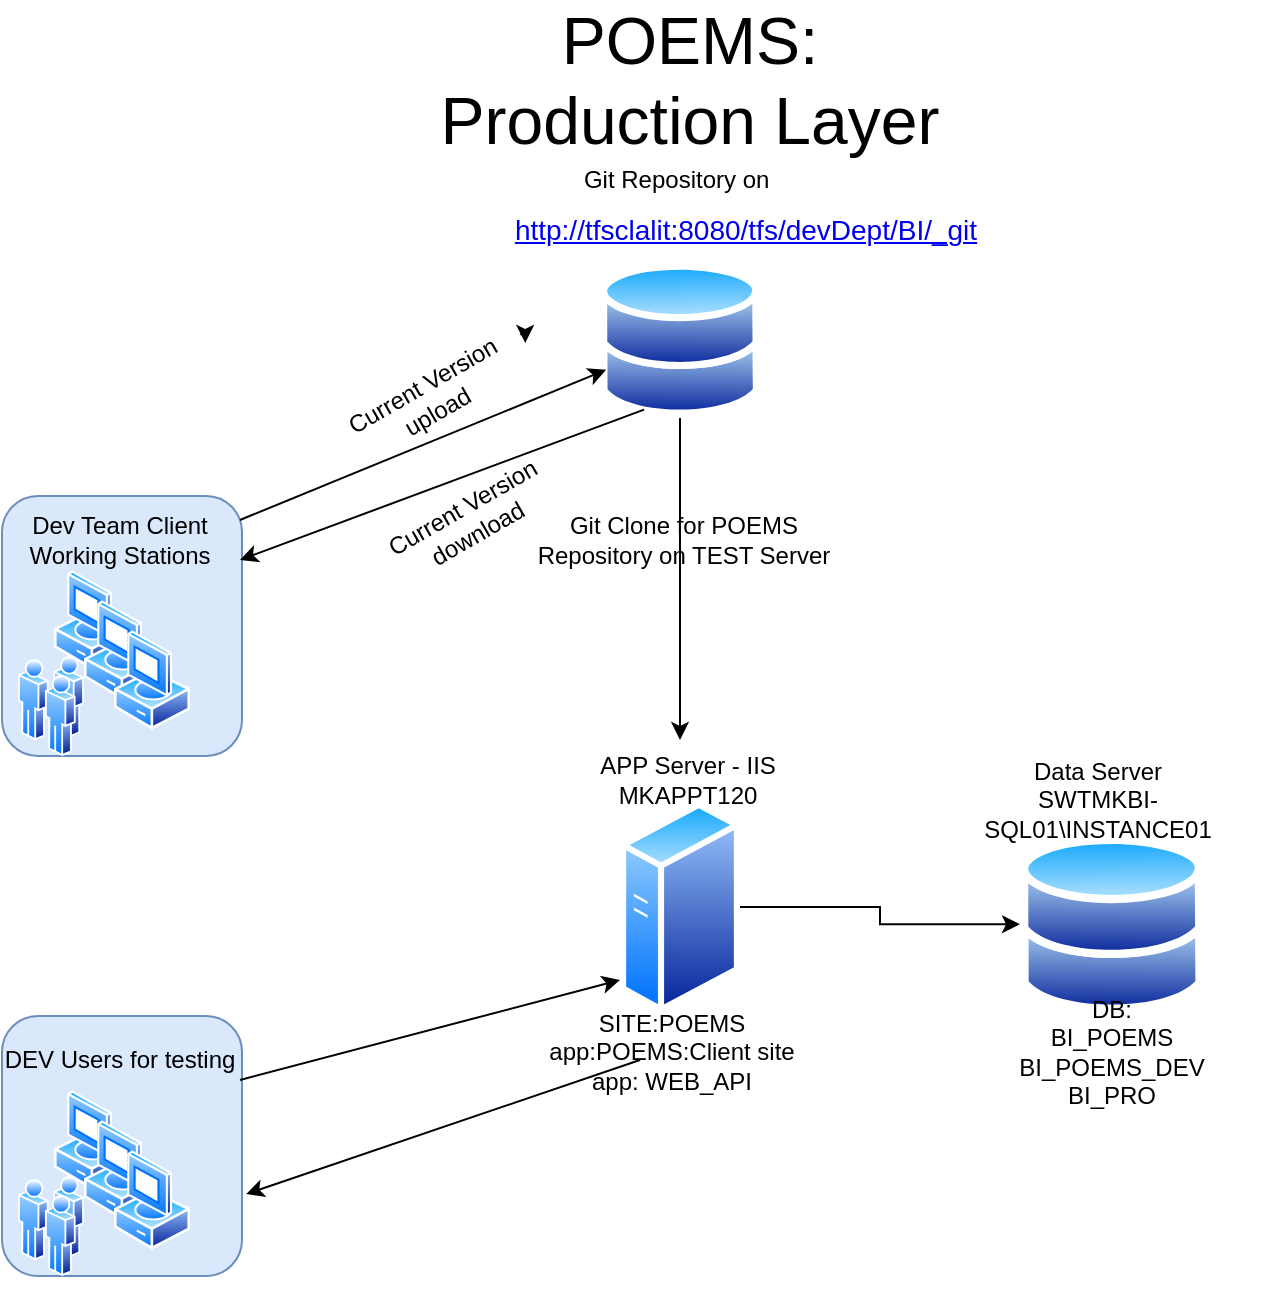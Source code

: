 <mxfile version="13.10.4" type="github">
  <diagram id="wv3CKyiRIyC83f-S4AsD" name="Page-1">
    <mxGraphModel dx="1182" dy="1901" grid="1" gridSize="10" guides="1" tooltips="1" connect="1" arrows="1" fold="1" page="1" pageScale="1" pageWidth="827" pageHeight="1169" math="0" shadow="0">
      <root>
        <mxCell id="0" />
        <mxCell id="1" parent="0" />
        <mxCell id="tfwbzIui4DsDLy7v6CpH-1" value="" style="group" vertex="1" connectable="0" parent="1">
          <mxGeometry x="100" y="250" width="121" height="130" as="geometry" />
        </mxCell>
        <mxCell id="tfwbzIui4DsDLy7v6CpH-2" value="" style="group" vertex="1" connectable="0" parent="tfwbzIui4DsDLy7v6CpH-1">
          <mxGeometry x="27" y="25" width="94" height="105" as="geometry" />
        </mxCell>
        <mxCell id="tfwbzIui4DsDLy7v6CpH-3" value="" style="rounded=1;whiteSpace=wrap;html=1;fillColor=#dae8fc;strokeColor=#6c8ebf;" vertex="1" parent="tfwbzIui4DsDLy7v6CpH-2">
          <mxGeometry x="-26" y="-37" width="120" height="130" as="geometry" />
        </mxCell>
        <mxCell id="tfwbzIui4DsDLy7v6CpH-4" value="" style="aspect=fixed;perimeter=ellipsePerimeter;html=1;align=center;shadow=0;dashed=0;spacingTop=3;image;image=img/lib/active_directory/vista_client.svg;" vertex="1" parent="tfwbzIui4DsDLy7v6CpH-2">
          <mxGeometry width="38" height="50" as="geometry" />
        </mxCell>
        <mxCell id="tfwbzIui4DsDLy7v6CpH-5" value="" style="aspect=fixed;perimeter=ellipsePerimeter;html=1;align=center;shadow=0;dashed=0;spacingTop=3;image;image=img/lib/active_directory/vista_client.svg;" vertex="1" parent="tfwbzIui4DsDLy7v6CpH-2">
          <mxGeometry x="15" y="15" width="38" height="50" as="geometry" />
        </mxCell>
        <mxCell id="tfwbzIui4DsDLy7v6CpH-6" value="" style="aspect=fixed;perimeter=ellipsePerimeter;html=1;align=center;shadow=0;dashed=0;spacingTop=3;image;image=img/lib/active_directory/vista_client.svg;" vertex="1" parent="tfwbzIui4DsDLy7v6CpH-2">
          <mxGeometry x="30" y="30" width="38" height="50" as="geometry" />
        </mxCell>
        <mxCell id="tfwbzIui4DsDLy7v6CpH-7" value="" style="aspect=fixed;perimeter=ellipsePerimeter;html=1;align=center;shadow=0;dashed=0;spacingTop=3;image;image=img/lib/active_directory/users.svg;" vertex="1" parent="tfwbzIui4DsDLy7v6CpH-2">
          <mxGeometry x="-18" y="43" width="33" height="50" as="geometry" />
        </mxCell>
        <mxCell id="tfwbzIui4DsDLy7v6CpH-8" value="Dev Team Client Working Stations" style="text;html=1;strokeColor=none;fillColor=none;align=center;verticalAlign=middle;whiteSpace=wrap;rounded=0;" vertex="1" parent="tfwbzIui4DsDLy7v6CpH-1">
          <mxGeometry width="120" height="20" as="geometry" />
        </mxCell>
        <mxCell id="tfwbzIui4DsDLy7v6CpH-9" value="" style="aspect=fixed;perimeter=ellipsePerimeter;html=1;align=center;shadow=0;dashed=0;spacingTop=3;image;image=img/lib/active_directory/databases.svg;" vertex="1" parent="1">
          <mxGeometry x="400" y="120.6" width="80" height="78.4" as="geometry" />
        </mxCell>
        <mxCell id="tfwbzIui4DsDLy7v6CpH-10" value="Git Repository on&amp;nbsp;" style="text;html=1;strokeColor=none;fillColor=none;align=center;verticalAlign=middle;whiteSpace=wrap;rounded=0;" vertex="1" parent="1">
          <mxGeometry x="355" y="70" width="170" height="20" as="geometry" />
        </mxCell>
        <mxCell id="tfwbzIui4DsDLy7v6CpH-11" value="&lt;div style=&quot;box-sizing: border-box ; font-family: &amp;quot;segoe ui&amp;quot; , , &amp;quot;apple color emoji&amp;quot; , &amp;quot;segoe ui emoji&amp;quot; , sans-serif ; font-size: 14px&quot;&gt;&lt;a href=&quot;http://mkapp004:4800/Bonobo.Git.Server/Repository/&quot; title=&quot;http://mkapp004:4800/bonobo.git.server/repository/&quot;&gt;http://tfsclalit:8080/tfs/devDept/BI/_git&lt;/a&gt;&lt;br&gt;&lt;/div&gt;" style="text;html=1;strokeColor=none;fillColor=none;align=center;verticalAlign=middle;whiteSpace=wrap;rounded=0;" vertex="1" parent="1">
          <mxGeometry x="290" y="100" width="366" height="10" as="geometry" />
        </mxCell>
        <mxCell id="tfwbzIui4DsDLy7v6CpH-12" value="" style="endArrow=classic;html=1;exitX=1;exitY=0;exitDx=0;exitDy=0;" edge="1" parent="1" source="tfwbzIui4DsDLy7v6CpH-8" target="tfwbzIui4DsDLy7v6CpH-9">
          <mxGeometry width="50" height="50" relative="1" as="geometry">
            <mxPoint x="390" y="360" as="sourcePoint" />
            <mxPoint x="460" y="330" as="targetPoint" />
          </mxGeometry>
        </mxCell>
        <mxCell id="tfwbzIui4DsDLy7v6CpH-13" value="Current Version upload" style="text;html=1;strokeColor=none;fillColor=none;align=center;verticalAlign=middle;whiteSpace=wrap;rounded=0;rotation=-30;" vertex="1" parent="1">
          <mxGeometry x="260" y="179" width="110" height="20" as="geometry" />
        </mxCell>
        <mxCell id="tfwbzIui4DsDLy7v6CpH-14" style="edgeStyle=orthogonalEdgeStyle;rounded=0;orthogonalLoop=1;jettySize=auto;html=1;exitX=1;exitY=0.25;exitDx=0;exitDy=0;entryX=1;entryY=0.5;entryDx=0;entryDy=0;" edge="1" parent="1" source="tfwbzIui4DsDLy7v6CpH-13" target="tfwbzIui4DsDLy7v6CpH-13">
          <mxGeometry relative="1" as="geometry" />
        </mxCell>
        <mxCell id="tfwbzIui4DsDLy7v6CpH-15" value="" style="endArrow=classic;html=1;exitX=0.25;exitY=1;exitDx=0;exitDy=0;entryX=1;entryY=1;entryDx=0;entryDy=0;" edge="1" parent="1" source="tfwbzIui4DsDLy7v6CpH-9" target="tfwbzIui4DsDLy7v6CpH-8">
          <mxGeometry width="50" height="50" relative="1" as="geometry">
            <mxPoint x="390" y="350" as="sourcePoint" />
            <mxPoint x="440" y="300" as="targetPoint" />
          </mxGeometry>
        </mxCell>
        <mxCell id="tfwbzIui4DsDLy7v6CpH-16" value="Current Version download" style="text;html=1;strokeColor=none;fillColor=none;align=center;verticalAlign=middle;whiteSpace=wrap;rounded=0;rotation=-30;" vertex="1" parent="1">
          <mxGeometry x="280" y="240" width="110" height="20" as="geometry" />
        </mxCell>
        <mxCell id="tfwbzIui4DsDLy7v6CpH-17" style="edgeStyle=orthogonalEdgeStyle;rounded=0;orthogonalLoop=1;jettySize=auto;html=1;" edge="1" parent="1" source="tfwbzIui4DsDLy7v6CpH-18" target="tfwbzIui4DsDLy7v6CpH-33">
          <mxGeometry relative="1" as="geometry" />
        </mxCell>
        <mxCell id="tfwbzIui4DsDLy7v6CpH-18" value="" style="aspect=fixed;perimeter=ellipsePerimeter;html=1;align=center;shadow=0;dashed=0;spacingTop=3;image;image=img/lib/active_directory/generic_server.svg;" vertex="1" parent="1">
          <mxGeometry x="410" y="390" width="60" height="107.14" as="geometry" />
        </mxCell>
        <mxCell id="tfwbzIui4DsDLy7v6CpH-19" value="APP Server - IIS&lt;br&gt;MKAPPT120" style="text;html=1;strokeColor=none;fillColor=none;align=center;verticalAlign=middle;whiteSpace=wrap;rounded=0;" vertex="1" parent="1">
          <mxGeometry x="359" y="370" width="170" height="20" as="geometry" />
        </mxCell>
        <mxCell id="tfwbzIui4DsDLy7v6CpH-20" value="SITE:POEMS&lt;br&gt;app:POEMS:Client site&lt;br&gt;app: WEB_API" style="text;html=1;strokeColor=none;fillColor=none;align=center;verticalAlign=middle;whiteSpace=wrap;rounded=0;" vertex="1" parent="1">
          <mxGeometry x="351" y="506.14" width="170" height="20" as="geometry" />
        </mxCell>
        <mxCell id="tfwbzIui4DsDLy7v6CpH-21" value="" style="group" vertex="1" connectable="0" parent="1">
          <mxGeometry x="100" y="510" width="121" height="130" as="geometry" />
        </mxCell>
        <mxCell id="tfwbzIui4DsDLy7v6CpH-22" value="" style="group" vertex="1" connectable="0" parent="tfwbzIui4DsDLy7v6CpH-21">
          <mxGeometry x="27" y="25" width="94" height="105" as="geometry" />
        </mxCell>
        <mxCell id="tfwbzIui4DsDLy7v6CpH-23" value="" style="rounded=1;whiteSpace=wrap;html=1;fillColor=#dae8fc;strokeColor=#6c8ebf;" vertex="1" parent="tfwbzIui4DsDLy7v6CpH-22">
          <mxGeometry x="-26" y="-37" width="120" height="130" as="geometry" />
        </mxCell>
        <mxCell id="tfwbzIui4DsDLy7v6CpH-24" value="" style="aspect=fixed;perimeter=ellipsePerimeter;html=1;align=center;shadow=0;dashed=0;spacingTop=3;image;image=img/lib/active_directory/vista_client.svg;" vertex="1" parent="tfwbzIui4DsDLy7v6CpH-22">
          <mxGeometry width="38" height="50" as="geometry" />
        </mxCell>
        <mxCell id="tfwbzIui4DsDLy7v6CpH-25" value="" style="aspect=fixed;perimeter=ellipsePerimeter;html=1;align=center;shadow=0;dashed=0;spacingTop=3;image;image=img/lib/active_directory/vista_client.svg;" vertex="1" parent="tfwbzIui4DsDLy7v6CpH-22">
          <mxGeometry x="15" y="15" width="38" height="50" as="geometry" />
        </mxCell>
        <mxCell id="tfwbzIui4DsDLy7v6CpH-26" value="" style="aspect=fixed;perimeter=ellipsePerimeter;html=1;align=center;shadow=0;dashed=0;spacingTop=3;image;image=img/lib/active_directory/vista_client.svg;" vertex="1" parent="tfwbzIui4DsDLy7v6CpH-22">
          <mxGeometry x="30" y="30" width="38" height="50" as="geometry" />
        </mxCell>
        <mxCell id="tfwbzIui4DsDLy7v6CpH-27" value="" style="aspect=fixed;perimeter=ellipsePerimeter;html=1;align=center;shadow=0;dashed=0;spacingTop=3;image;image=img/lib/active_directory/users.svg;" vertex="1" parent="tfwbzIui4DsDLy7v6CpH-22">
          <mxGeometry x="-18" y="43" width="33" height="50" as="geometry" />
        </mxCell>
        <mxCell id="tfwbzIui4DsDLy7v6CpH-28" value="DEV Users for testing" style="text;html=1;strokeColor=none;fillColor=none;align=center;verticalAlign=middle;whiteSpace=wrap;rounded=0;" vertex="1" parent="tfwbzIui4DsDLy7v6CpH-21">
          <mxGeometry width="120" height="20" as="geometry" />
        </mxCell>
        <mxCell id="tfwbzIui4DsDLy7v6CpH-29" value="" style="endArrow=classic;html=1;exitX=1;exitY=1;exitDx=0;exitDy=0;" edge="1" parent="1" source="tfwbzIui4DsDLy7v6CpH-28">
          <mxGeometry width="50" height="50" relative="1" as="geometry">
            <mxPoint x="390" y="340" as="sourcePoint" />
            <mxPoint x="410" y="480" as="targetPoint" />
          </mxGeometry>
        </mxCell>
        <mxCell id="tfwbzIui4DsDLy7v6CpH-30" value="" style="endArrow=classic;html=1;entryX=1.017;entryY=0.685;entryDx=0;entryDy=0;entryPerimeter=0;" edge="1" parent="1" target="tfwbzIui4DsDLy7v6CpH-23">
          <mxGeometry width="50" height="50" relative="1" as="geometry">
            <mxPoint x="420" y="520" as="sourcePoint" />
            <mxPoint x="440" y="290" as="targetPoint" />
          </mxGeometry>
        </mxCell>
        <mxCell id="tfwbzIui4DsDLy7v6CpH-31" value="" style="endArrow=classic;html=1;" edge="1" parent="1" source="tfwbzIui4DsDLy7v6CpH-9">
          <mxGeometry width="50" height="50" relative="1" as="geometry">
            <mxPoint x="390" y="340" as="sourcePoint" />
            <mxPoint x="440" y="360" as="targetPoint" />
          </mxGeometry>
        </mxCell>
        <mxCell id="tfwbzIui4DsDLy7v6CpH-32" value="Git Clone for POEMS Repository on TEST Server" style="text;html=1;strokeColor=none;fillColor=none;align=center;verticalAlign=middle;whiteSpace=wrap;rounded=0;" vertex="1" parent="1">
          <mxGeometry x="357" y="250" width="170" height="20" as="geometry" />
        </mxCell>
        <mxCell id="tfwbzIui4DsDLy7v6CpH-33" value="" style="aspect=fixed;perimeter=ellipsePerimeter;html=1;align=center;shadow=0;dashed=0;spacingTop=3;image;image=img/lib/active_directory/databases.svg;" vertex="1" parent="1">
          <mxGeometry x="610" y="407.14" width="91.84" height="90" as="geometry" />
        </mxCell>
        <mxCell id="tfwbzIui4DsDLy7v6CpH-34" value="Data Server&lt;br&gt;SWTMKBI-SQL01\INSTANCE01" style="text;html=1;strokeColor=none;fillColor=none;align=center;verticalAlign=middle;whiteSpace=wrap;rounded=0;" vertex="1" parent="1">
          <mxGeometry x="564" y="380" width="170" height="20" as="geometry" />
        </mxCell>
        <mxCell id="tfwbzIui4DsDLy7v6CpH-35" value="DB:&lt;br&gt;BI_POEMS&lt;br&gt;BI_POEMS_DEV&lt;br&gt;BI_PRO" style="text;html=1;strokeColor=none;fillColor=none;align=center;verticalAlign=middle;whiteSpace=wrap;rounded=0;" vertex="1" parent="1">
          <mxGeometry x="570.92" y="506.14" width="170" height="20" as="geometry" />
        </mxCell>
        <mxCell id="tfwbzIui4DsDLy7v6CpH-36" value="POEMS: Production Layer" style="text;html=1;strokeColor=none;fillColor=none;align=center;verticalAlign=middle;whiteSpace=wrap;rounded=0;fontSize=33;" vertex="1" parent="1">
          <mxGeometry x="310" y="20" width="270" height="20" as="geometry" />
        </mxCell>
      </root>
    </mxGraphModel>
  </diagram>
</mxfile>
